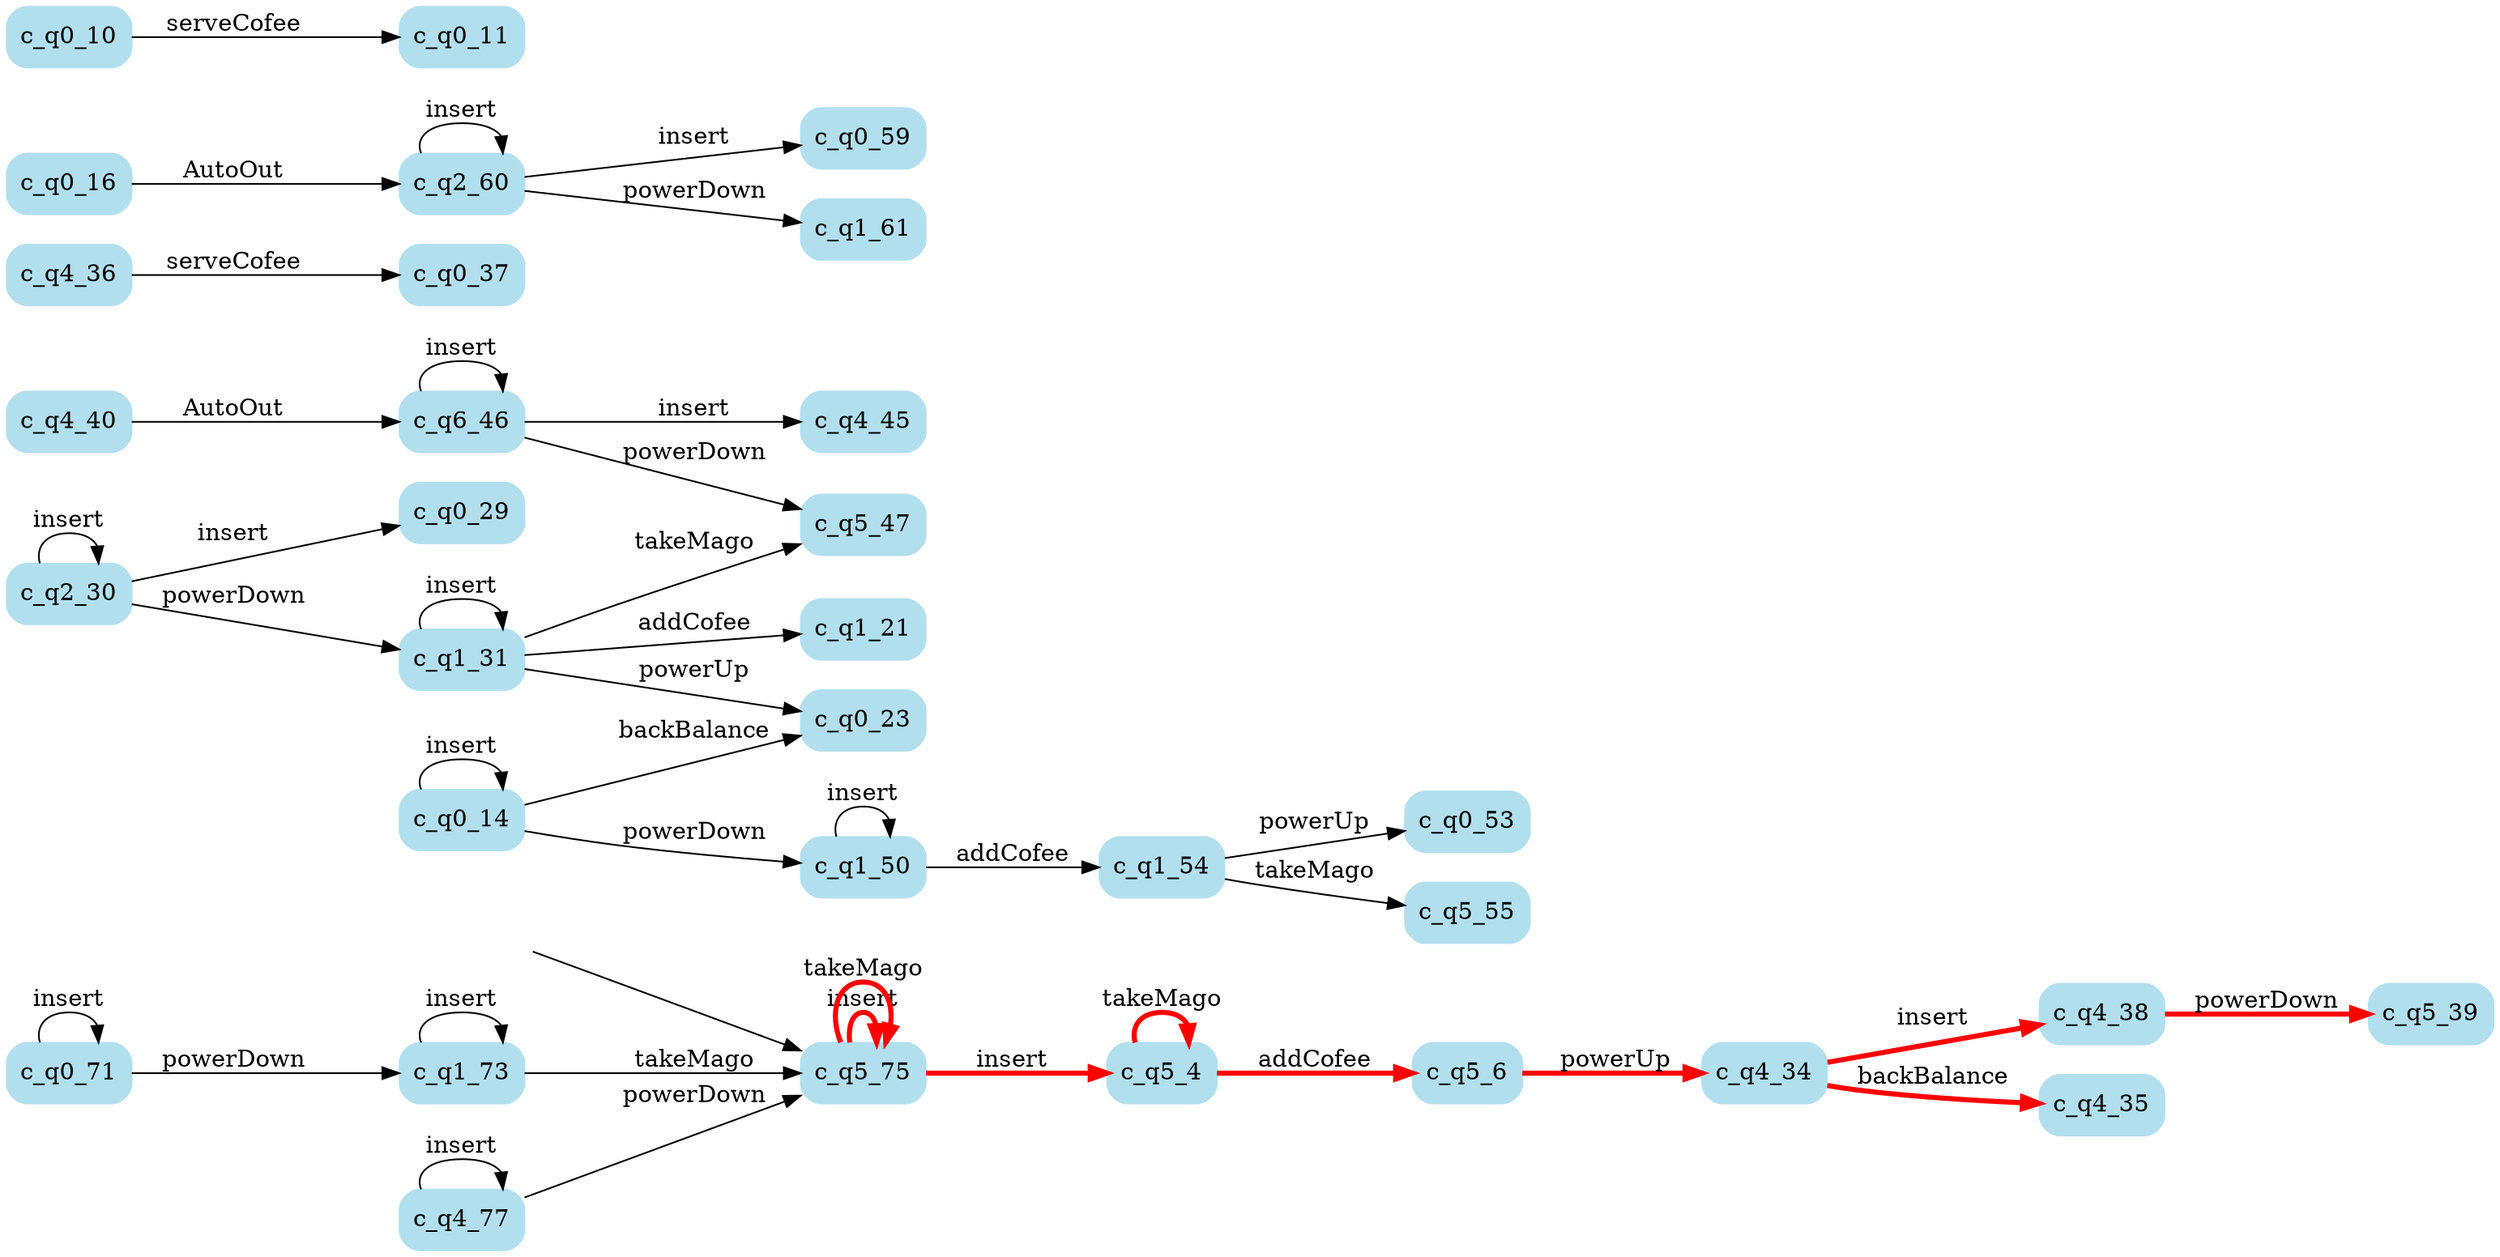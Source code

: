 digraph G {

	rankdir = LR;

	start_c_q5_75[style=invisible];

	node[shape=box, style="rounded, filled", color=lightblue2];

	c_q4_40[label="c_q4_40"];
	c_q0_71[label="c_q0_71"];
	c_q5_75[label="c_q5_75"];
	c_q6_46[label="c_q6_46"];
	c_q0_53[label="c_q0_53"];
	c_q5_39[label="c_q5_39"];
	c_q5_4[label="c_q5_4"];
	c_q1_73[label="c_q1_73"];
	c_q5_55[label="c_q5_55"];
	c_q1_54[label="c_q1_54"];
	c_q0_14[label="c_q0_14"];
	c_q5_6[label="c_q5_6"];
	c_q4_36[label="c_q4_36"];
	c_q0_59[label="c_q0_59"];
	c_q0_37[label="c_q0_37"];
	c_q4_34[label="c_q4_34"];
	c_q1_50[label="c_q1_50"];
	c_q0_23[label="c_q0_23"];
	c_q4_38[label="c_q4_38"];
	c_q1_21[label="c_q1_21"];
	c_q2_60[label="c_q2_60"];
	c_q2_30[label="c_q2_30"];
	c_q4_77[label="c_q4_77"];
	c_q5_47[label="c_q5_47"];
	c_q4_45[label="c_q4_45"];
	c_q0_29[label="c_q0_29"];
	c_q0_16[label="c_q0_16"];
	c_q1_31[label="c_q1_31"];
	c_q1_61[label="c_q1_61"];
	c_q0_11[label="c_q0_11"];
	c_q4_35[label="c_q4_35"];
	c_q0_10[label="c_q0_10"];

	start_c_q5_75 -> c_q5_75;
	c_q5_75 -> c_q5_4[label="insert", penwidth=3, color=red];
	c_q5_4 -> c_q5_4[label="takeMago", penwidth=3, color=red];
	c_q5_4 -> c_q5_6[label="addCofee", penwidth=3, color=red];
	c_q5_6 -> c_q4_34[label="powerUp", penwidth=3, color=red];
	c_q0_14 -> c_q0_14[label="insert"];
	c_q0_10 -> c_q0_11[label="serveCofee"];
	c_q0_14 -> c_q0_23[label="backBalance"];
	c_q0_14 -> c_q1_50[label="powerDown"];
	c_q0_16 -> c_q2_60[label="AutoOut"];
	c_q1_31 -> c_q1_31[label="insert"];
	c_q1_31 -> c_q1_21[label="addCofee"];
	c_q1_31 -> c_q0_23[label="powerUp"];
	c_q1_31 -> c_q5_47[label="takeMago"];
	c_q2_30 -> c_q2_30[label="insert"];
	c_q2_30 -> c_q0_29[label="insert"];
	c_q2_30 -> c_q1_31[label="powerDown"];
	c_q4_34 -> c_q4_38[label="insert", penwidth=3, color=red];
	c_q4_34 -> c_q4_35[label="backBalance", penwidth=3, color=red];
	c_q4_36 -> c_q0_37[label="serveCofee"];
	c_q4_38 -> c_q5_39[label="powerDown", penwidth=3, color=red];
	c_q4_40 -> c_q6_46[label="AutoOut"];
	c_q6_46 -> c_q6_46[label="insert"];
	c_q6_46 -> c_q4_45[label="insert"];
	c_q6_46 -> c_q5_47[label="powerDown"];
	c_q1_50 -> c_q1_50[label="insert"];
	c_q1_50 -> c_q1_54[label="addCofee"];
	c_q1_54 -> c_q0_53[label="powerUp"];
	c_q1_54 -> c_q5_55[label="takeMago"];
	c_q2_60 -> c_q2_60[label="insert"];
	c_q2_60 -> c_q0_59[label="insert"];
	c_q2_60 -> c_q1_61[label="powerDown"];
	c_q5_75 -> c_q5_75[label="insert", penwidth=3, color=red];
	c_q5_75 -> c_q5_75[label="takeMago", penwidth=3, color=red];
	c_q1_73 -> c_q5_75[label="takeMago"];
	c_q0_71 -> c_q1_73[label="powerDown"];
	c_q0_71 -> c_q0_71[label="insert"];
	c_q1_73 -> c_q1_73[label="insert"];
	c_q4_77 -> c_q5_75[label="powerDown"];
	c_q4_77 -> c_q4_77[label="insert"];

}